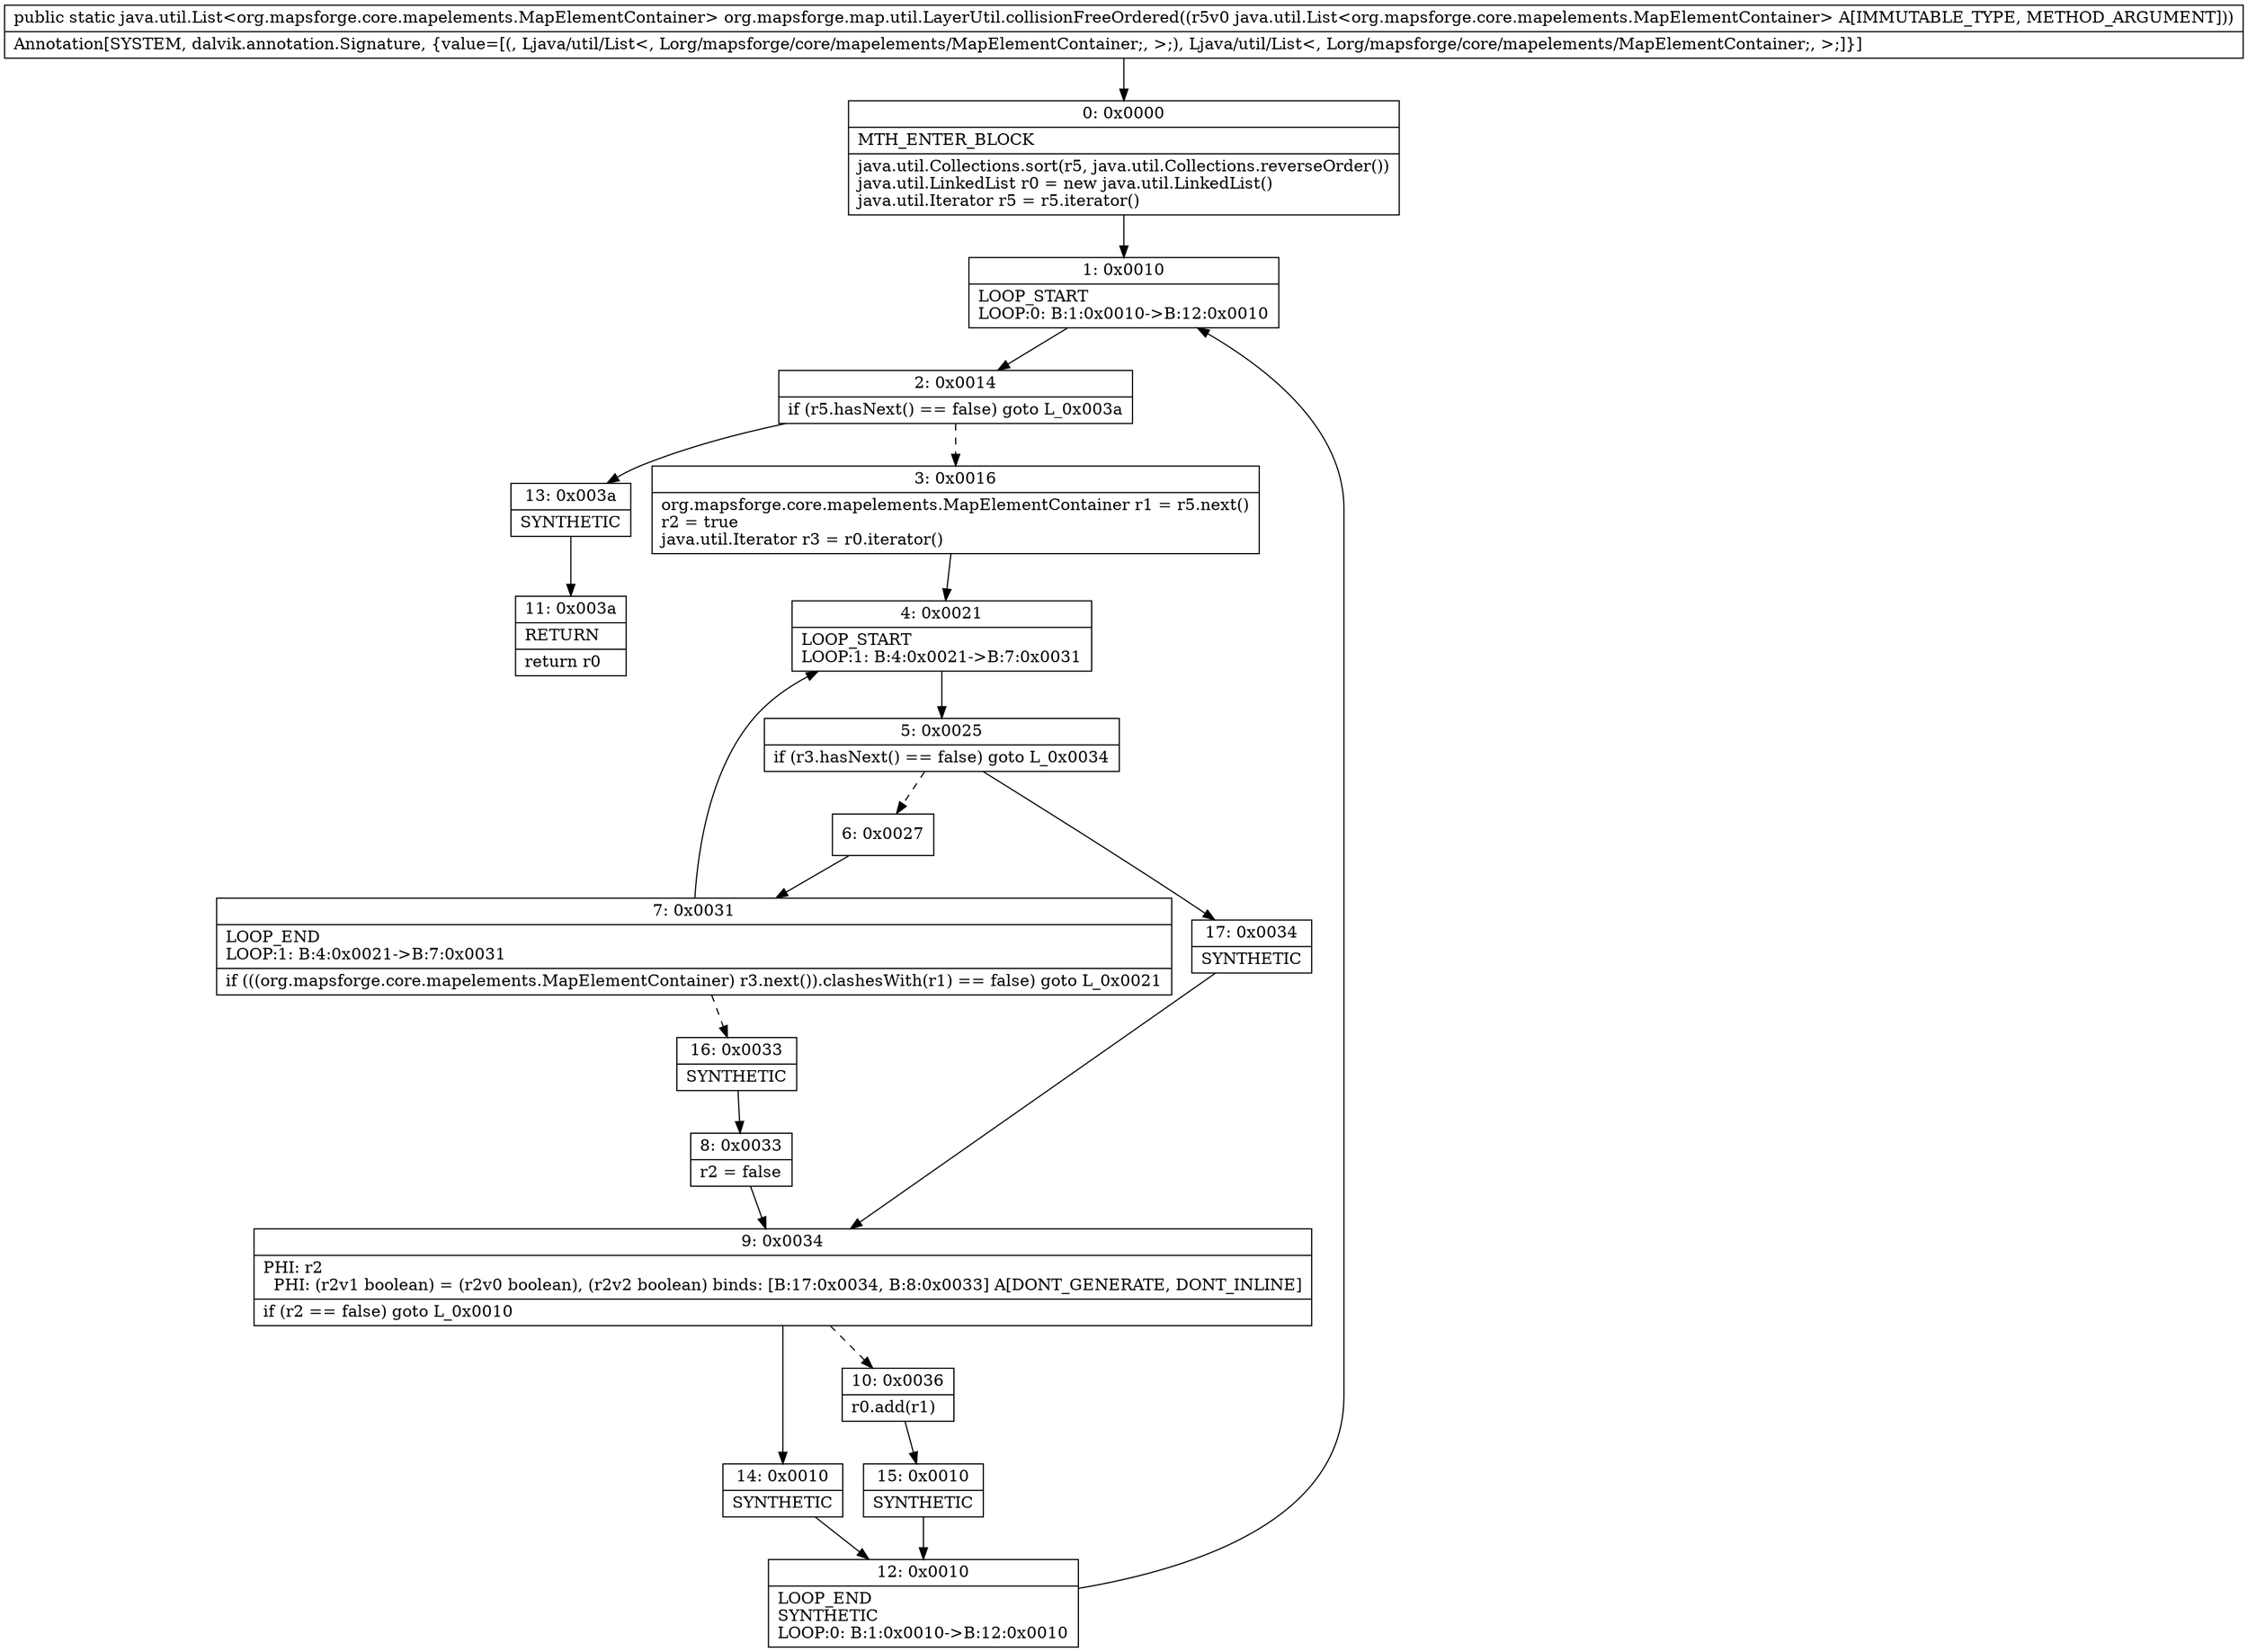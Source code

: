 digraph "CFG fororg.mapsforge.map.util.LayerUtil.collisionFreeOrdered(Ljava\/util\/List;)Ljava\/util\/List;" {
Node_0 [shape=record,label="{0\:\ 0x0000|MTH_ENTER_BLOCK\l|java.util.Collections.sort(r5, java.util.Collections.reverseOrder())\ljava.util.LinkedList r0 = new java.util.LinkedList()\ljava.util.Iterator r5 = r5.iterator()\l}"];
Node_1 [shape=record,label="{1\:\ 0x0010|LOOP_START\lLOOP:0: B:1:0x0010\-\>B:12:0x0010\l}"];
Node_2 [shape=record,label="{2\:\ 0x0014|if (r5.hasNext() == false) goto L_0x003a\l}"];
Node_3 [shape=record,label="{3\:\ 0x0016|org.mapsforge.core.mapelements.MapElementContainer r1 = r5.next()\lr2 = true\ljava.util.Iterator r3 = r0.iterator()\l}"];
Node_4 [shape=record,label="{4\:\ 0x0021|LOOP_START\lLOOP:1: B:4:0x0021\-\>B:7:0x0031\l}"];
Node_5 [shape=record,label="{5\:\ 0x0025|if (r3.hasNext() == false) goto L_0x0034\l}"];
Node_6 [shape=record,label="{6\:\ 0x0027}"];
Node_7 [shape=record,label="{7\:\ 0x0031|LOOP_END\lLOOP:1: B:4:0x0021\-\>B:7:0x0031\l|if (((org.mapsforge.core.mapelements.MapElementContainer) r3.next()).clashesWith(r1) == false) goto L_0x0021\l}"];
Node_8 [shape=record,label="{8\:\ 0x0033|r2 = false\l}"];
Node_9 [shape=record,label="{9\:\ 0x0034|PHI: r2 \l  PHI: (r2v1 boolean) = (r2v0 boolean), (r2v2 boolean) binds: [B:17:0x0034, B:8:0x0033] A[DONT_GENERATE, DONT_INLINE]\l|if (r2 == false) goto L_0x0010\l}"];
Node_10 [shape=record,label="{10\:\ 0x0036|r0.add(r1)\l}"];
Node_11 [shape=record,label="{11\:\ 0x003a|RETURN\l|return r0\l}"];
Node_12 [shape=record,label="{12\:\ 0x0010|LOOP_END\lSYNTHETIC\lLOOP:0: B:1:0x0010\-\>B:12:0x0010\l}"];
Node_13 [shape=record,label="{13\:\ 0x003a|SYNTHETIC\l}"];
Node_14 [shape=record,label="{14\:\ 0x0010|SYNTHETIC\l}"];
Node_15 [shape=record,label="{15\:\ 0x0010|SYNTHETIC\l}"];
Node_16 [shape=record,label="{16\:\ 0x0033|SYNTHETIC\l}"];
Node_17 [shape=record,label="{17\:\ 0x0034|SYNTHETIC\l}"];
MethodNode[shape=record,label="{public static java.util.List\<org.mapsforge.core.mapelements.MapElementContainer\> org.mapsforge.map.util.LayerUtil.collisionFreeOrdered((r5v0 java.util.List\<org.mapsforge.core.mapelements.MapElementContainer\> A[IMMUTABLE_TYPE, METHOD_ARGUMENT]))  | Annotation[SYSTEM, dalvik.annotation.Signature, \{value=[(, Ljava\/util\/List\<, Lorg\/mapsforge\/core\/mapelements\/MapElementContainer;, \>;), Ljava\/util\/List\<, Lorg\/mapsforge\/core\/mapelements\/MapElementContainer;, \>;]\}]\l}"];
MethodNode -> Node_0;
Node_0 -> Node_1;
Node_1 -> Node_2;
Node_2 -> Node_3[style=dashed];
Node_2 -> Node_13;
Node_3 -> Node_4;
Node_4 -> Node_5;
Node_5 -> Node_6[style=dashed];
Node_5 -> Node_17;
Node_6 -> Node_7;
Node_7 -> Node_4;
Node_7 -> Node_16[style=dashed];
Node_8 -> Node_9;
Node_9 -> Node_10[style=dashed];
Node_9 -> Node_14;
Node_10 -> Node_15;
Node_12 -> Node_1;
Node_13 -> Node_11;
Node_14 -> Node_12;
Node_15 -> Node_12;
Node_16 -> Node_8;
Node_17 -> Node_9;
}

